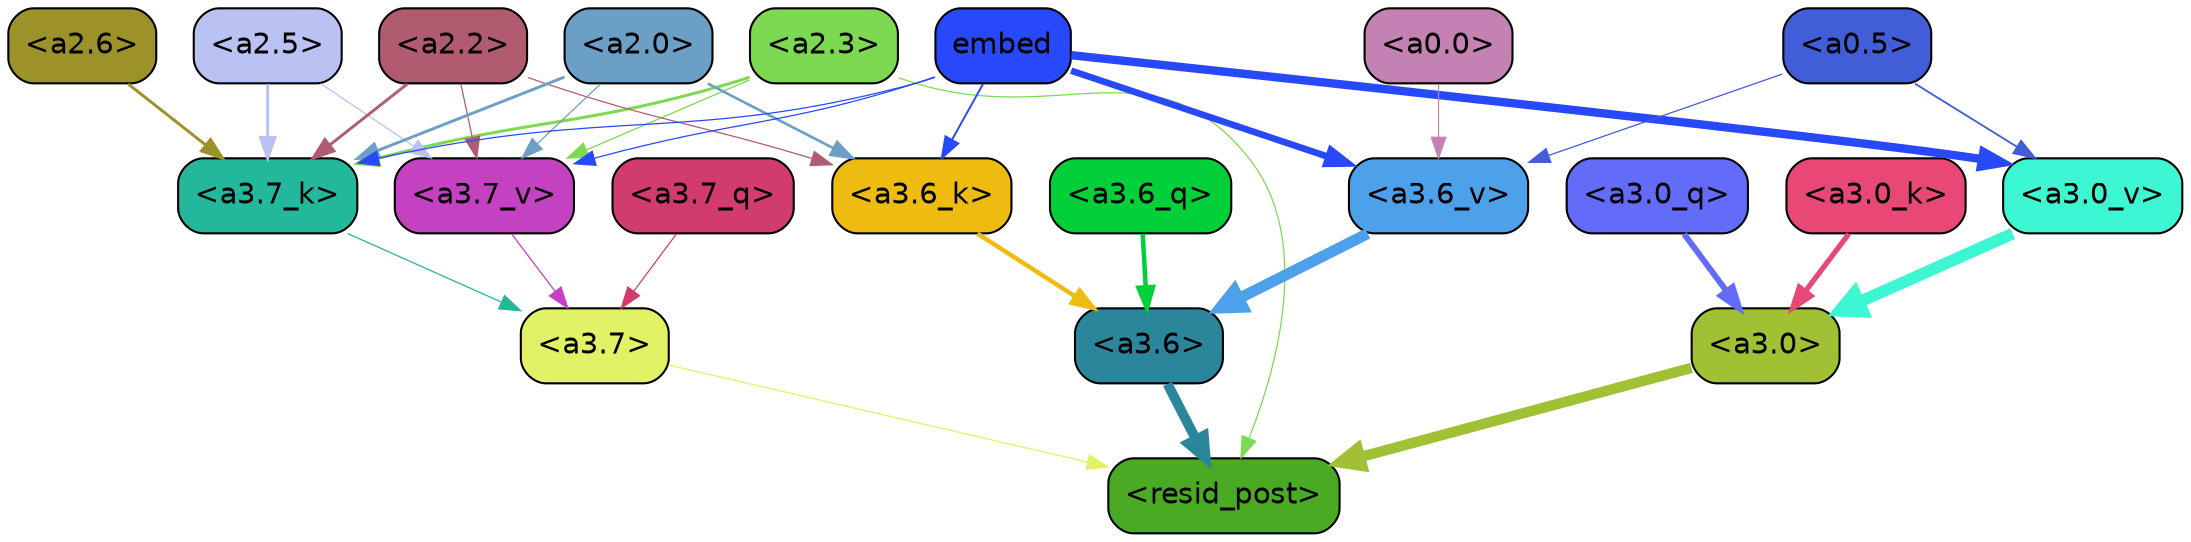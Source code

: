 strict digraph "" {
	graph [bgcolor=transparent,
		layout=dot,
		overlap=false,
		splines=true
	];
	"<a3.7>"	[color=black,
		fillcolor="#e1f266",
		fontname=Helvetica,
		shape=box,
		style="filled, rounded"];
	"<resid_post>"	[color=black,
		fillcolor="#4aaa24",
		fontname=Helvetica,
		shape=box,
		style="filled, rounded"];
	"<a3.7>" -> "<resid_post>"	[color="#e1f266",
		penwidth=0.6];
	"<a3.6>"	[color=black,
		fillcolor="#2b869c",
		fontname=Helvetica,
		shape=box,
		style="filled, rounded"];
	"<a3.6>" -> "<resid_post>"	[color="#2b869c",
		penwidth=4.749041676521301];
	"<a3.0>"	[color=black,
		fillcolor="#a0c134",
		fontname=Helvetica,
		shape=box,
		style="filled, rounded"];
	"<a3.0>" -> "<resid_post>"	[color="#a0c134",
		penwidth=5.004215121269226];
	"<a2.3>"	[color=black,
		fillcolor="#7dd951",
		fontname=Helvetica,
		shape=box,
		style="filled, rounded"];
	"<a2.3>" -> "<resid_post>"	[color="#7dd951",
		penwidth=0.6];
	"<a3.7_k>"	[color=black,
		fillcolor="#23b79b",
		fontname=Helvetica,
		shape=box,
		style="filled, rounded"];
	"<a2.3>" -> "<a3.7_k>"	[color="#7dd951",
		penwidth=1.4391854107379913];
	"<a3.7_v>"	[color=black,
		fillcolor="#c441c1",
		fontname=Helvetica,
		shape=box,
		style="filled, rounded"];
	"<a2.3>" -> "<a3.7_v>"	[color="#7dd951",
		penwidth=0.6];
	"<a3.7_q>"	[color=black,
		fillcolor="#d23b6e",
		fontname=Helvetica,
		shape=box,
		style="filled, rounded"];
	"<a3.7_q>" -> "<a3.7>"	[color="#d23b6e",
		penwidth=0.6];
	"<a3.6_q>"	[color=black,
		fillcolor="#01d03a",
		fontname=Helvetica,
		shape=box,
		style="filled, rounded"];
	"<a3.6_q>" -> "<a3.6>"	[color="#01d03a",
		penwidth=2.160832464694977];
	"<a3.0_q>"	[color=black,
		fillcolor="#636cf8",
		fontname=Helvetica,
		shape=box,
		style="filled, rounded"];
	"<a3.0_q>" -> "<a3.0>"	[color="#636cf8",
		penwidth=2.870753765106201];
	"<a3.7_k>" -> "<a3.7>"	[color="#23b79b",
		penwidth=0.6];
	"<a3.6_k>"	[color=black,
		fillcolor="#eebc10",
		fontname=Helvetica,
		shape=box,
		style="filled, rounded"];
	"<a3.6_k>" -> "<a3.6>"	[color="#eebc10",
		penwidth=2.13908451795578];
	"<a3.0_k>"	[color=black,
		fillcolor="#e74875",
		fontname=Helvetica,
		shape=box,
		style="filled, rounded"];
	"<a3.0_k>" -> "<a3.0>"	[color="#e74875",
		penwidth=2.520303964614868];
	"<a3.7_v>" -> "<a3.7>"	[color="#c441c1",
		penwidth=0.6];
	"<a3.6_v>"	[color=black,
		fillcolor="#4da0ea",
		fontname=Helvetica,
		shape=box,
		style="filled, rounded"];
	"<a3.6_v>" -> "<a3.6>"	[color="#4da0ea",
		penwidth=5.297133803367615];
	"<a3.0_v>"	[color=black,
		fillcolor="#3cf7d1",
		fontname=Helvetica,
		shape=box,
		style="filled, rounded"];
	"<a3.0_v>" -> "<a3.0>"	[color="#3cf7d1",
		penwidth=5.680712580680847];
	"<a2.6>"	[color=black,
		fillcolor="#9c922a",
		fontname=Helvetica,
		shape=box,
		style="filled, rounded"];
	"<a2.6>" -> "<a3.7_k>"	[color="#9c922a",
		penwidth=1.4180794060230255];
	"<a2.5>"	[color=black,
		fillcolor="#b9c2f3",
		fontname=Helvetica,
		shape=box,
		style="filled, rounded"];
	"<a2.5>" -> "<a3.7_k>"	[color="#b9c2f3",
		penwidth=1.4281435310840607];
	"<a2.5>" -> "<a3.7_v>"	[color="#b9c2f3",
		penwidth=0.6];
	"<a2.2>"	[color=black,
		fillcolor="#b15b70",
		fontname=Helvetica,
		shape=box,
		style="filled, rounded"];
	"<a2.2>" -> "<a3.7_k>"	[color="#b15b70",
		penwidth=1.3982512056827545];
	"<a2.2>" -> "<a3.6_k>"	[color="#b15b70",
		penwidth=0.6];
	"<a2.2>" -> "<a3.7_v>"	[color="#b15b70",
		penwidth=0.6];
	"<a2.0>"	[color=black,
		fillcolor="#6b9fc6",
		fontname=Helvetica,
		shape=box,
		style="filled, rounded"];
	"<a2.0>" -> "<a3.7_k>"	[color="#6b9fc6",
		penwidth=1.404832512140274];
	"<a2.0>" -> "<a3.6_k>"	[color="#6b9fc6",
		penwidth=1.2708758115768433];
	"<a2.0>" -> "<a3.7_v>"	[color="#6b9fc6",
		penwidth=0.6];
	embed	[color=black,
		fillcolor="#2749f9",
		fontname=Helvetica,
		shape=box,
		style="filled, rounded"];
	embed -> "<a3.7_k>"	[color="#2749f9",
		penwidth=0.6];
	embed -> "<a3.6_k>"	[color="#2749f9",
		penwidth=0.9291638135910034];
	embed -> "<a3.7_v>"	[color="#2749f9",
		penwidth=0.6];
	embed -> "<a3.6_v>"	[color="#2749f9",
		penwidth=3.1808209121227264];
	embed -> "<a3.0_v>"	[color="#2749f9",
		penwidth=4.036660343408585];
	"<a0.5>"	[color=black,
		fillcolor="#415dd8",
		fontname=Helvetica,
		shape=box,
		style="filled, rounded"];
	"<a0.5>" -> "<a3.6_v>"	[color="#415dd8",
		penwidth=0.6];
	"<a0.5>" -> "<a3.0_v>"	[color="#415dd8",
		penwidth=0.8798569142818451];
	"<a0.0>"	[color=black,
		fillcolor="#c382b2",
		fontname=Helvetica,
		shape=box,
		style="filled, rounded"];
	"<a0.0>" -> "<a3.6_v>"	[color="#c382b2",
		penwidth=0.6];
}
